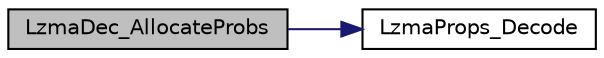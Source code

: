 digraph G
{
  edge [fontname="Helvetica",fontsize="10",labelfontname="Helvetica",labelfontsize="10"];
  node [fontname="Helvetica",fontsize="10",shape=record];
  rankdir="LR";
  Node1 [label="LzmaDec_AllocateProbs",height=0.2,width=0.4,color="black", fillcolor="grey75", style="filled" fontcolor="black"];
  Node1 -> Node2 [color="midnightblue",fontsize="10",style="solid",fontname="Helvetica"];
  Node2 [label="LzmaProps_Decode",height=0.2,width=0.4,color="black", fillcolor="white", style="filled",URL="$_lzma_dec_8c.html#ae49727972cd1f8d5384dc4c29f42d97d"];
}
